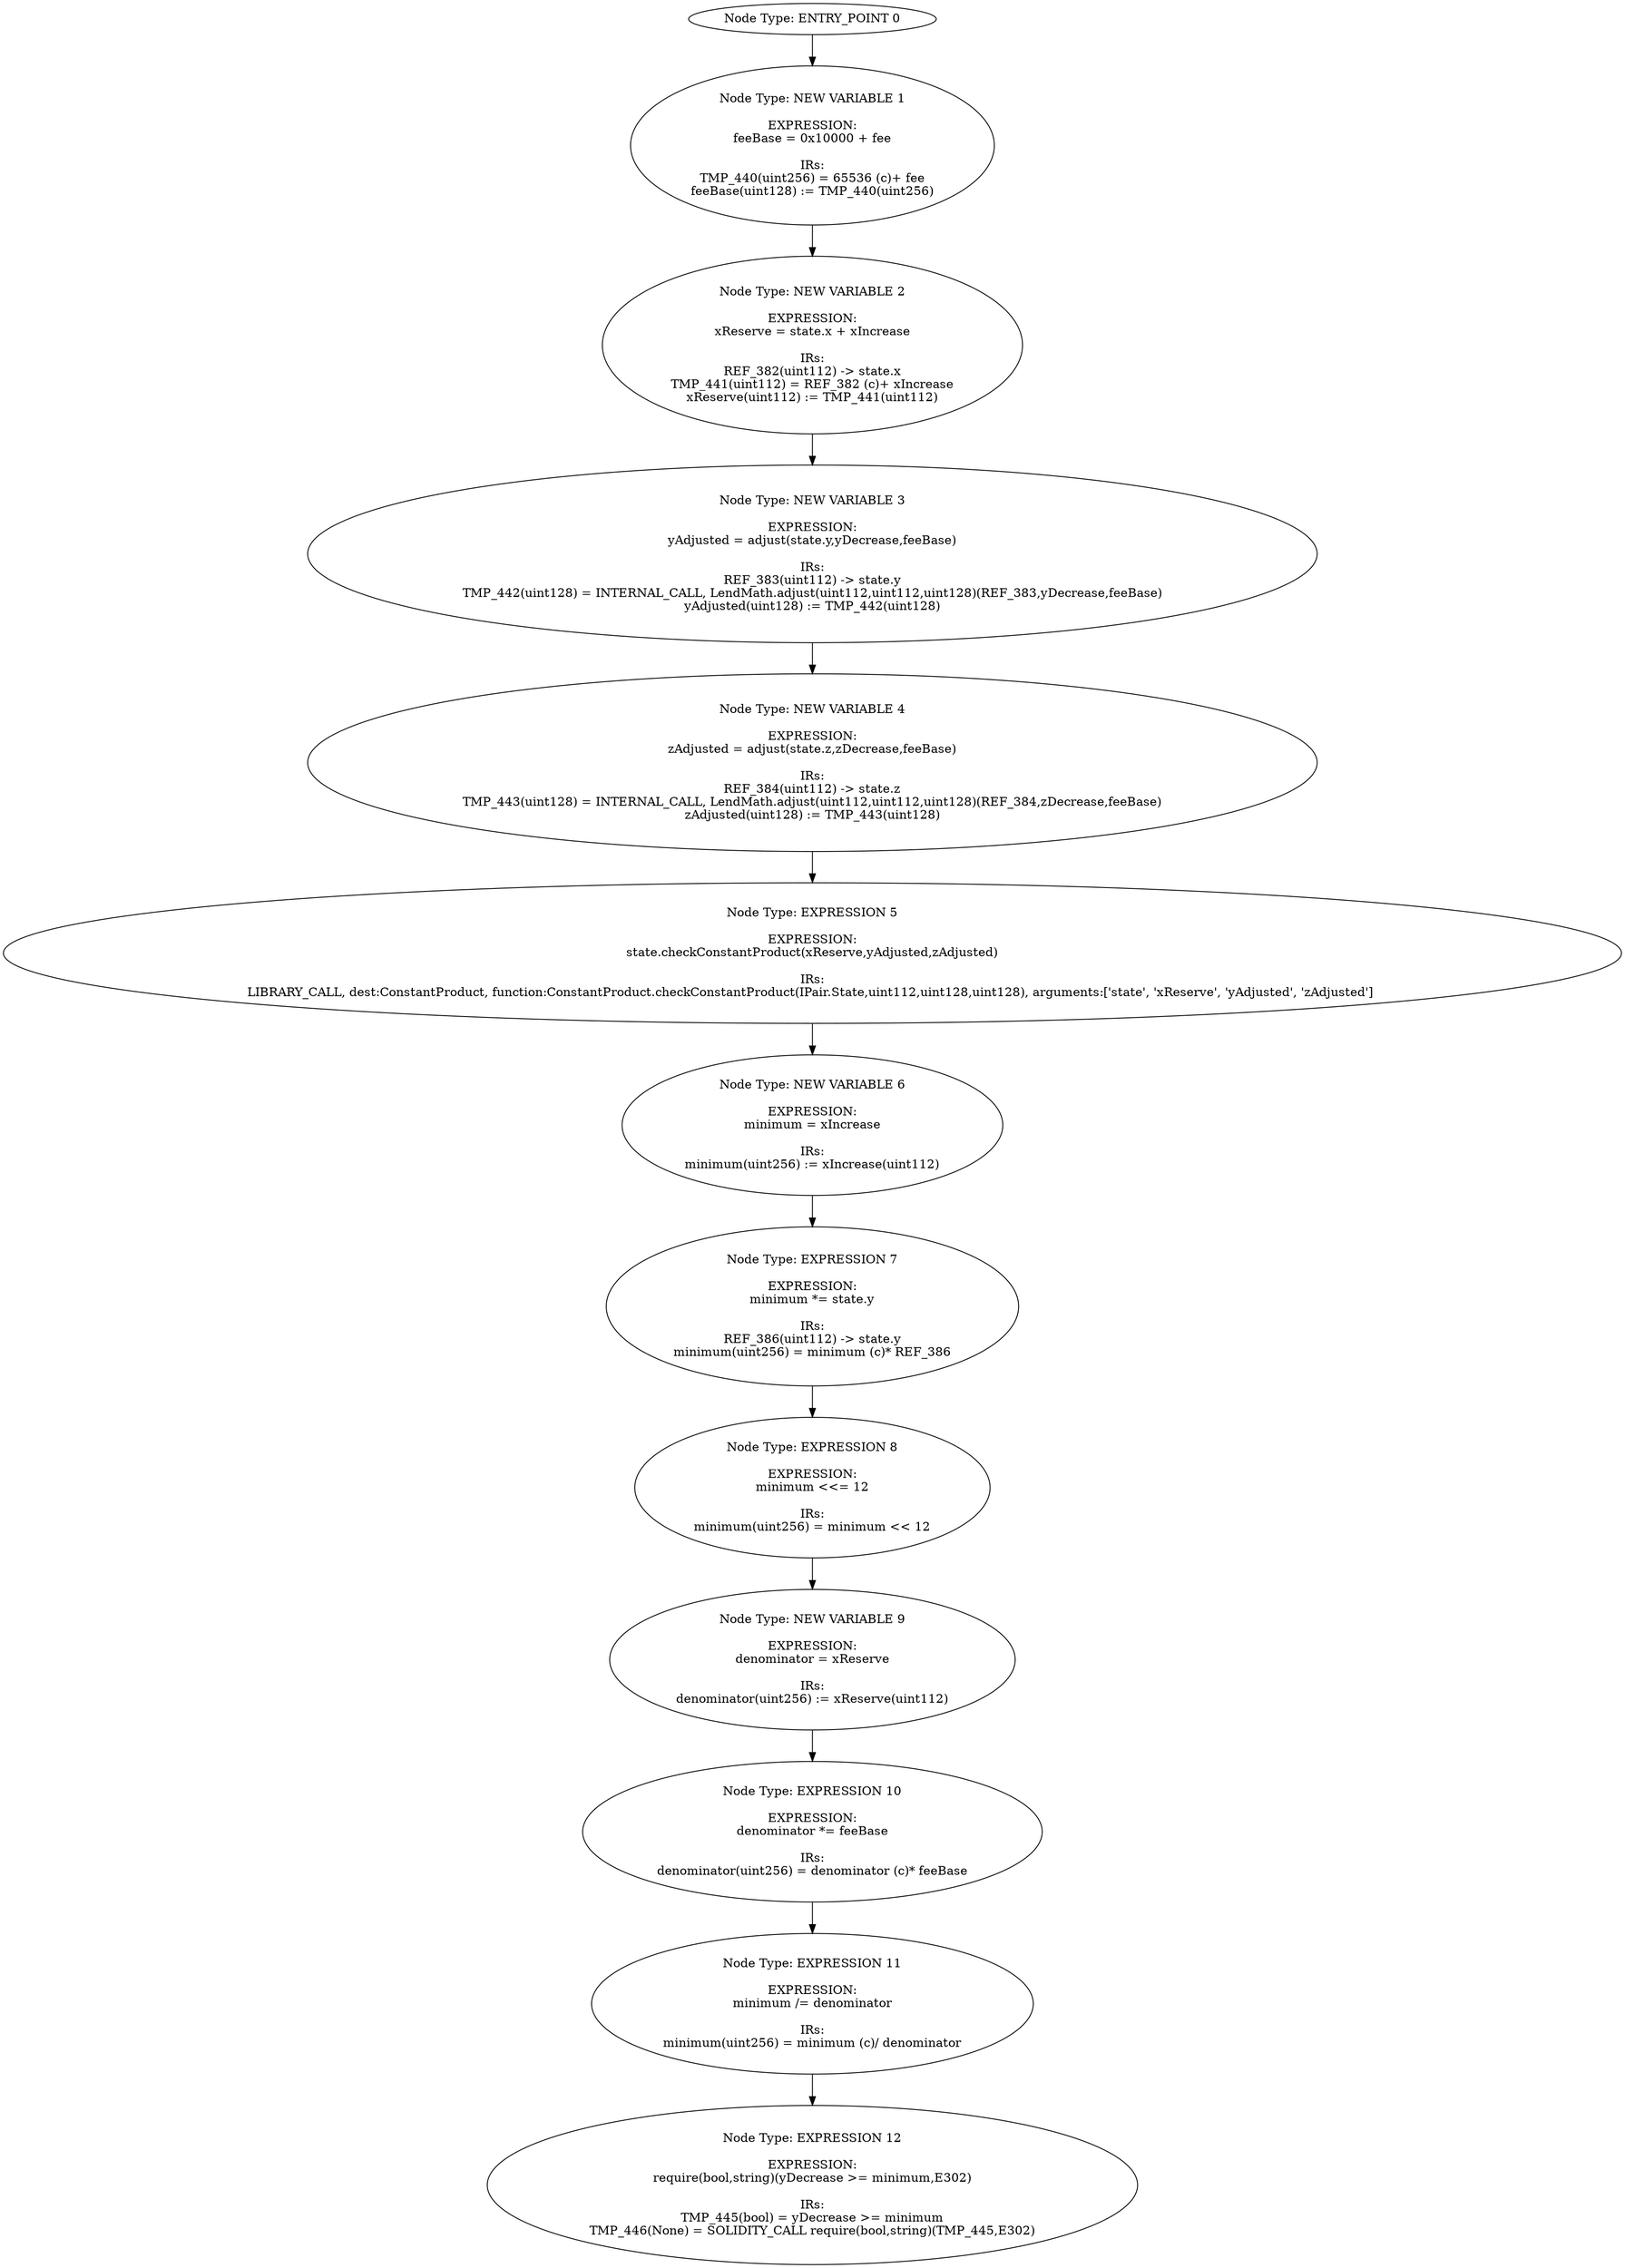 digraph{
0[label="Node Type: ENTRY_POINT 0
"];
0->1;
1[label="Node Type: NEW VARIABLE 1

EXPRESSION:
feeBase = 0x10000 + fee

IRs:
TMP_440(uint256) = 65536 (c)+ fee
feeBase(uint128) := TMP_440(uint256)"];
1->2;
2[label="Node Type: NEW VARIABLE 2

EXPRESSION:
xReserve = state.x + xIncrease

IRs:
REF_382(uint112) -> state.x
TMP_441(uint112) = REF_382 (c)+ xIncrease
xReserve(uint112) := TMP_441(uint112)"];
2->3;
3[label="Node Type: NEW VARIABLE 3

EXPRESSION:
yAdjusted = adjust(state.y,yDecrease,feeBase)

IRs:
REF_383(uint112) -> state.y
TMP_442(uint128) = INTERNAL_CALL, LendMath.adjust(uint112,uint112,uint128)(REF_383,yDecrease,feeBase)
yAdjusted(uint128) := TMP_442(uint128)"];
3->4;
4[label="Node Type: NEW VARIABLE 4

EXPRESSION:
zAdjusted = adjust(state.z,zDecrease,feeBase)

IRs:
REF_384(uint112) -> state.z
TMP_443(uint128) = INTERNAL_CALL, LendMath.adjust(uint112,uint112,uint128)(REF_384,zDecrease,feeBase)
zAdjusted(uint128) := TMP_443(uint128)"];
4->5;
5[label="Node Type: EXPRESSION 5

EXPRESSION:
state.checkConstantProduct(xReserve,yAdjusted,zAdjusted)

IRs:
LIBRARY_CALL, dest:ConstantProduct, function:ConstantProduct.checkConstantProduct(IPair.State,uint112,uint128,uint128), arguments:['state', 'xReserve', 'yAdjusted', 'zAdjusted'] "];
5->6;
6[label="Node Type: NEW VARIABLE 6

EXPRESSION:
minimum = xIncrease

IRs:
minimum(uint256) := xIncrease(uint112)"];
6->7;
7[label="Node Type: EXPRESSION 7

EXPRESSION:
minimum *= state.y

IRs:
REF_386(uint112) -> state.y
minimum(uint256) = minimum (c)* REF_386"];
7->8;
8[label="Node Type: EXPRESSION 8

EXPRESSION:
minimum <<= 12

IRs:
minimum(uint256) = minimum << 12"];
8->9;
9[label="Node Type: NEW VARIABLE 9

EXPRESSION:
denominator = xReserve

IRs:
denominator(uint256) := xReserve(uint112)"];
9->10;
10[label="Node Type: EXPRESSION 10

EXPRESSION:
denominator *= feeBase

IRs:
denominator(uint256) = denominator (c)* feeBase"];
10->11;
11[label="Node Type: EXPRESSION 11

EXPRESSION:
minimum /= denominator

IRs:
minimum(uint256) = minimum (c)/ denominator"];
11->12;
12[label="Node Type: EXPRESSION 12

EXPRESSION:
require(bool,string)(yDecrease >= minimum,E302)

IRs:
TMP_445(bool) = yDecrease >= minimum
TMP_446(None) = SOLIDITY_CALL require(bool,string)(TMP_445,E302)"];
}
